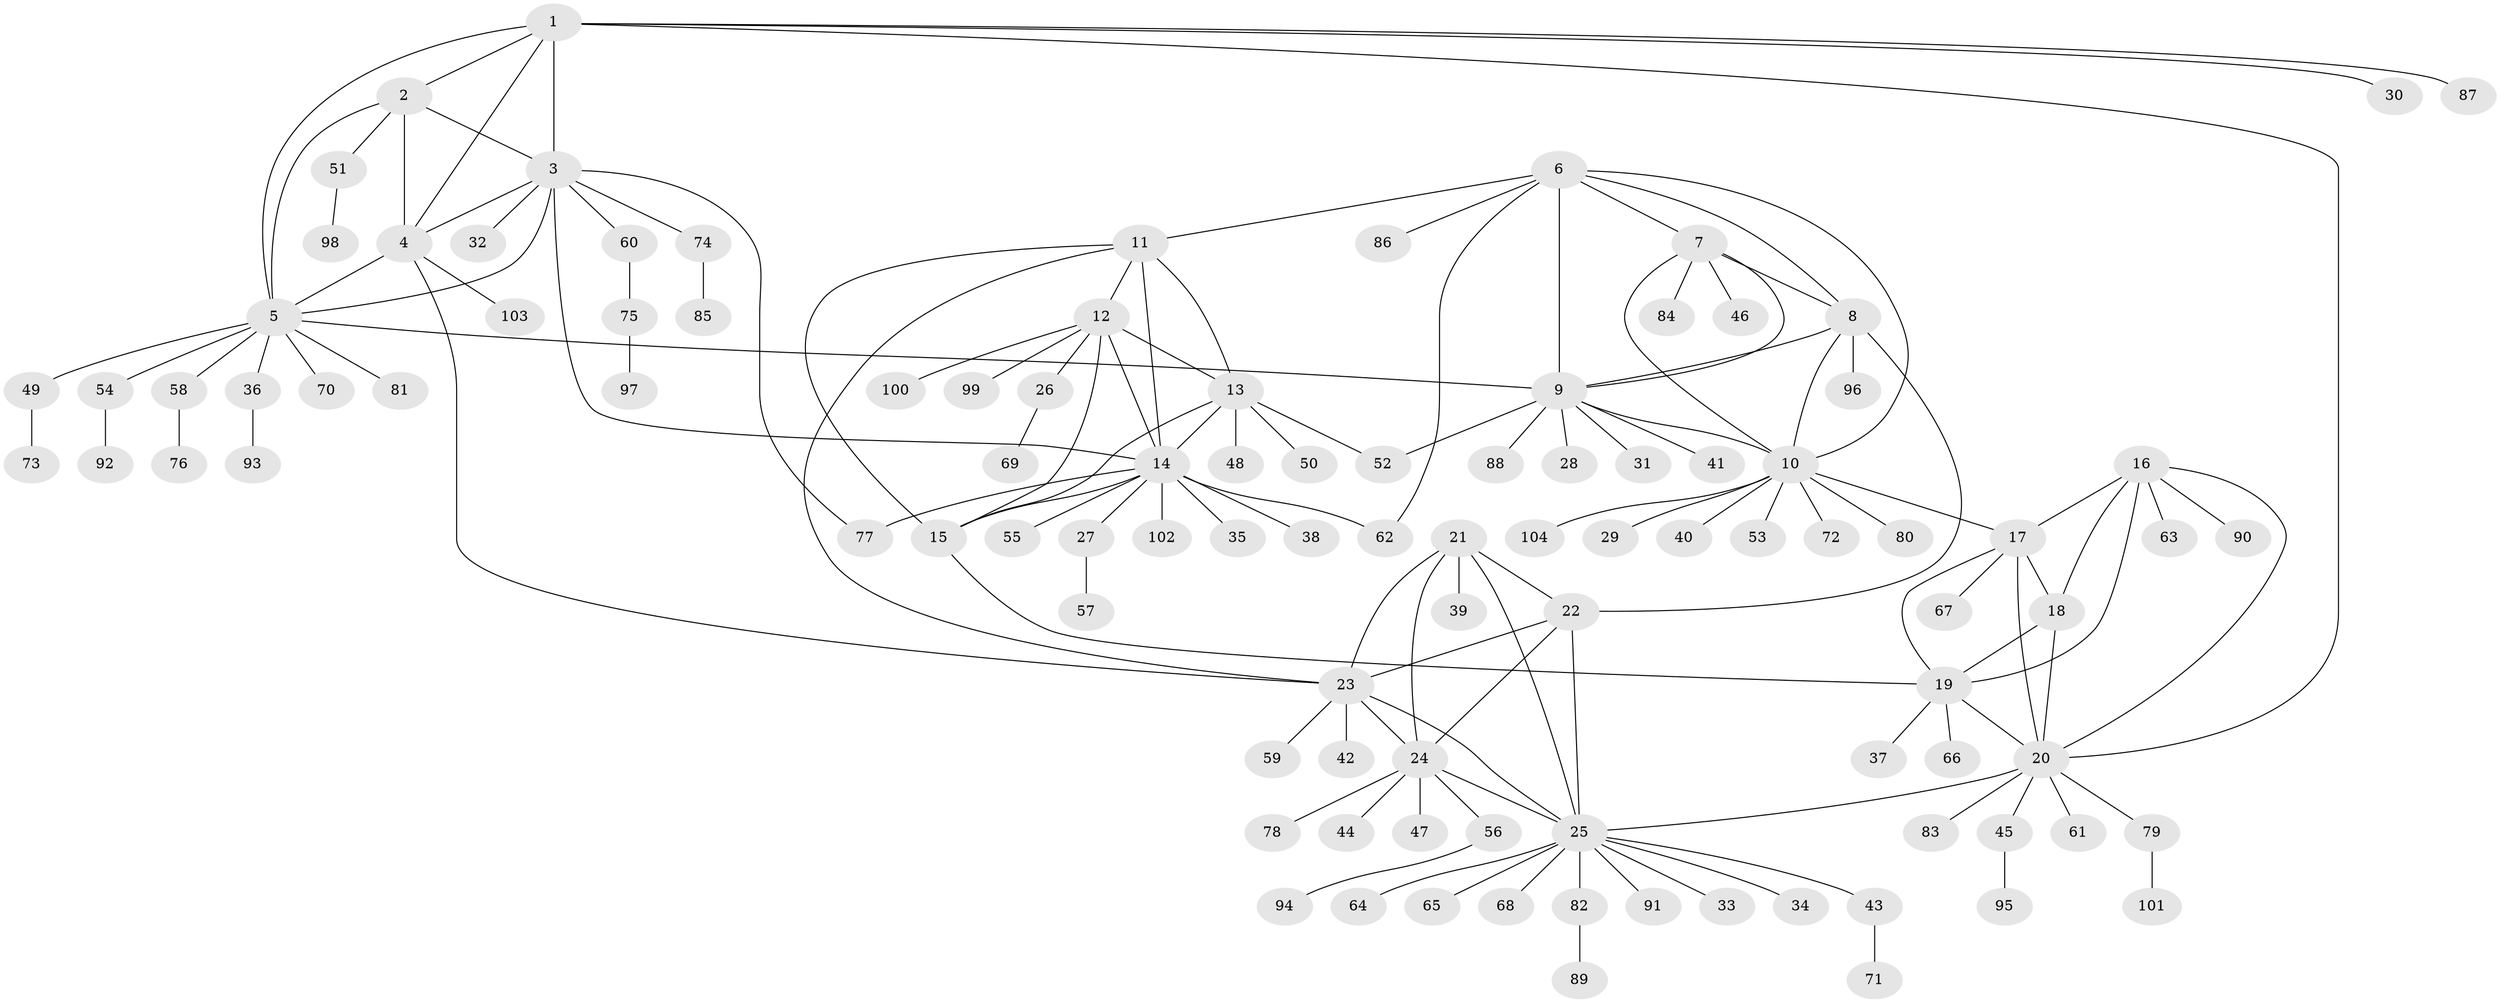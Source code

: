 // coarse degree distribution, {5: 0.0967741935483871, 8: 0.04838709677419355, 12: 0.016129032258064516, 1: 0.5645161290322581, 4: 0.0967741935483871, 10: 0.04838709677419355, 6: 0.04838709677419355, 2: 0.06451612903225806, 7: 0.016129032258064516}
// Generated by graph-tools (version 1.1) at 2025/37/03/04/25 23:37:47]
// undirected, 104 vertices, 142 edges
graph export_dot {
  node [color=gray90,style=filled];
  1;
  2;
  3;
  4;
  5;
  6;
  7;
  8;
  9;
  10;
  11;
  12;
  13;
  14;
  15;
  16;
  17;
  18;
  19;
  20;
  21;
  22;
  23;
  24;
  25;
  26;
  27;
  28;
  29;
  30;
  31;
  32;
  33;
  34;
  35;
  36;
  37;
  38;
  39;
  40;
  41;
  42;
  43;
  44;
  45;
  46;
  47;
  48;
  49;
  50;
  51;
  52;
  53;
  54;
  55;
  56;
  57;
  58;
  59;
  60;
  61;
  62;
  63;
  64;
  65;
  66;
  67;
  68;
  69;
  70;
  71;
  72;
  73;
  74;
  75;
  76;
  77;
  78;
  79;
  80;
  81;
  82;
  83;
  84;
  85;
  86;
  87;
  88;
  89;
  90;
  91;
  92;
  93;
  94;
  95;
  96;
  97;
  98;
  99;
  100;
  101;
  102;
  103;
  104;
  1 -- 2;
  1 -- 3;
  1 -- 4;
  1 -- 5;
  1 -- 20;
  1 -- 30;
  1 -- 87;
  2 -- 3;
  2 -- 4;
  2 -- 5;
  2 -- 51;
  3 -- 4;
  3 -- 5;
  3 -- 14;
  3 -- 32;
  3 -- 60;
  3 -- 74;
  3 -- 77;
  4 -- 5;
  4 -- 23;
  4 -- 103;
  5 -- 9;
  5 -- 36;
  5 -- 49;
  5 -- 54;
  5 -- 58;
  5 -- 70;
  5 -- 81;
  6 -- 7;
  6 -- 8;
  6 -- 9;
  6 -- 10;
  6 -- 11;
  6 -- 62;
  6 -- 86;
  7 -- 8;
  7 -- 9;
  7 -- 10;
  7 -- 46;
  7 -- 84;
  8 -- 9;
  8 -- 10;
  8 -- 22;
  8 -- 96;
  9 -- 10;
  9 -- 28;
  9 -- 31;
  9 -- 41;
  9 -- 52;
  9 -- 88;
  10 -- 17;
  10 -- 29;
  10 -- 40;
  10 -- 53;
  10 -- 72;
  10 -- 80;
  10 -- 104;
  11 -- 12;
  11 -- 13;
  11 -- 14;
  11 -- 15;
  11 -- 23;
  12 -- 13;
  12 -- 14;
  12 -- 15;
  12 -- 26;
  12 -- 99;
  12 -- 100;
  13 -- 14;
  13 -- 15;
  13 -- 48;
  13 -- 50;
  13 -- 52;
  14 -- 15;
  14 -- 27;
  14 -- 35;
  14 -- 38;
  14 -- 55;
  14 -- 62;
  14 -- 77;
  14 -- 102;
  15 -- 19;
  16 -- 17;
  16 -- 18;
  16 -- 19;
  16 -- 20;
  16 -- 63;
  16 -- 90;
  17 -- 18;
  17 -- 19;
  17 -- 20;
  17 -- 67;
  18 -- 19;
  18 -- 20;
  19 -- 20;
  19 -- 37;
  19 -- 66;
  20 -- 25;
  20 -- 45;
  20 -- 61;
  20 -- 79;
  20 -- 83;
  21 -- 22;
  21 -- 23;
  21 -- 24;
  21 -- 25;
  21 -- 39;
  22 -- 23;
  22 -- 24;
  22 -- 25;
  23 -- 24;
  23 -- 25;
  23 -- 42;
  23 -- 59;
  24 -- 25;
  24 -- 44;
  24 -- 47;
  24 -- 56;
  24 -- 78;
  25 -- 33;
  25 -- 34;
  25 -- 43;
  25 -- 64;
  25 -- 65;
  25 -- 68;
  25 -- 82;
  25 -- 91;
  26 -- 69;
  27 -- 57;
  36 -- 93;
  43 -- 71;
  45 -- 95;
  49 -- 73;
  51 -- 98;
  54 -- 92;
  56 -- 94;
  58 -- 76;
  60 -- 75;
  74 -- 85;
  75 -- 97;
  79 -- 101;
  82 -- 89;
}
